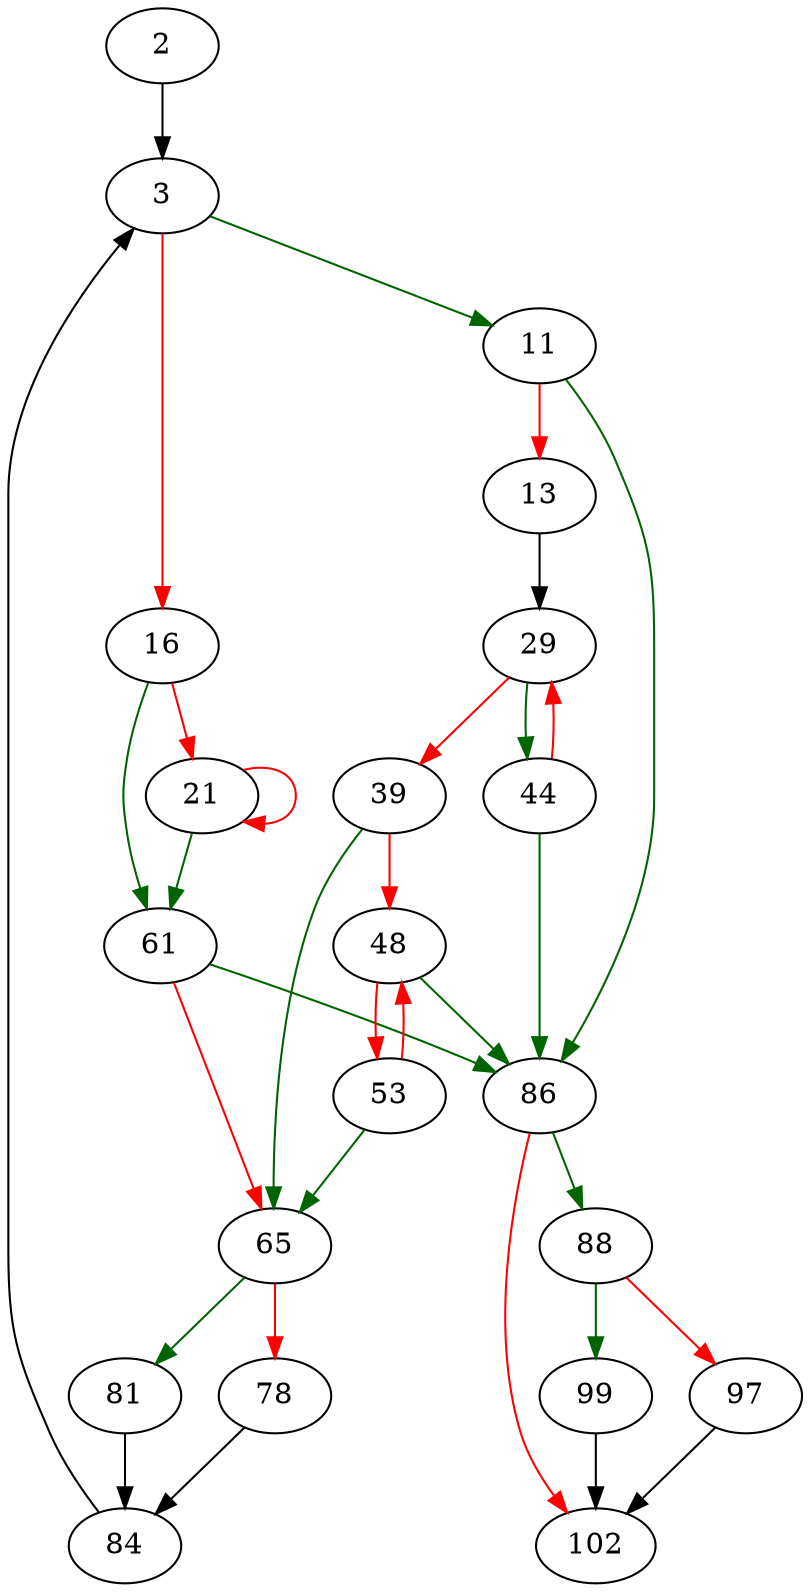strict digraph "process_line" {
	// Node definitions.
	2 [entry=true];
	3;
	11;
	16;
	86;
	13;
	29;
	61;
	21;
	44;
	39;
	65;
	48;
	53;
	81;
	78;
	84;
	88;
	102;
	99;
	97;

	// Edge definitions.
	2 -> 3;
	3 -> 11 [
		color=darkgreen
		cond=true
	];
	3 -> 16 [
		color=red
		cond=false
	];
	11 -> 86 [
		color=darkgreen
		cond=true
	];
	11 -> 13 [
		color=red
		cond=false
	];
	16 -> 61 [
		color=darkgreen
		cond=true
	];
	16 -> 21 [
		color=red
		cond=false
	];
	86 -> 88 [
		color=darkgreen
		cond=true
	];
	86 -> 102 [
		color=red
		cond=false
	];
	13 -> 29;
	29 -> 44 [
		color=darkgreen
		cond=true
	];
	29 -> 39 [
		color=red
		cond=false
	];
	61 -> 86 [
		color=darkgreen
		cond=true
	];
	61 -> 65 [
		color=red
		cond=false
	];
	21 -> 61 [
		color=darkgreen
		cond=true
	];
	21 -> 21 [
		color=red
		cond=false
	];
	44 -> 86 [
		color=darkgreen
		cond=true
	];
	44 -> 29 [
		color=red
		cond=false
	];
	39 -> 65 [
		color=darkgreen
		cond=true
	];
	39 -> 48 [
		color=red
		cond=false
	];
	65 -> 81 [
		color=darkgreen
		cond=true
	];
	65 -> 78 [
		color=red
		cond=false
	];
	48 -> 86 [
		color=darkgreen
		cond=true
	];
	48 -> 53 [
		color=red
		cond=false
	];
	53 -> 65 [
		color=darkgreen
		cond=true
	];
	53 -> 48 [
		color=red
		cond=false
	];
	81 -> 84;
	78 -> 84;
	84 -> 3;
	88 -> 99 [
		color=darkgreen
		cond=true
	];
	88 -> 97 [
		color=red
		cond=false
	];
	99 -> 102;
	97 -> 102;
}